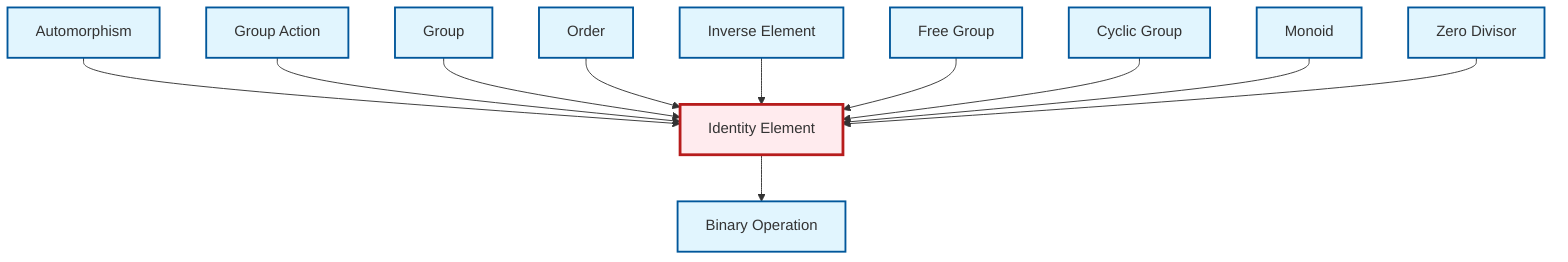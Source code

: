 graph TD
    classDef definition fill:#e1f5fe,stroke:#01579b,stroke-width:2px
    classDef theorem fill:#f3e5f5,stroke:#4a148c,stroke-width:2px
    classDef axiom fill:#fff3e0,stroke:#e65100,stroke-width:2px
    classDef example fill:#e8f5e9,stroke:#1b5e20,stroke-width:2px
    classDef current fill:#ffebee,stroke:#b71c1c,stroke-width:3px
    def-automorphism["Automorphism"]:::definition
    def-cyclic-group["Cyclic Group"]:::definition
    def-group["Group"]:::definition
    def-order["Order"]:::definition
    def-group-action["Group Action"]:::definition
    def-identity-element["Identity Element"]:::definition
    def-inverse-element["Inverse Element"]:::definition
    def-free-group["Free Group"]:::definition
    def-zero-divisor["Zero Divisor"]:::definition
    def-monoid["Monoid"]:::definition
    def-binary-operation["Binary Operation"]:::definition
    def-identity-element --> def-binary-operation
    def-automorphism --> def-identity-element
    def-group-action --> def-identity-element
    def-group --> def-identity-element
    def-order --> def-identity-element
    def-inverse-element --> def-identity-element
    def-free-group --> def-identity-element
    def-cyclic-group --> def-identity-element
    def-monoid --> def-identity-element
    def-zero-divisor --> def-identity-element
    class def-identity-element current